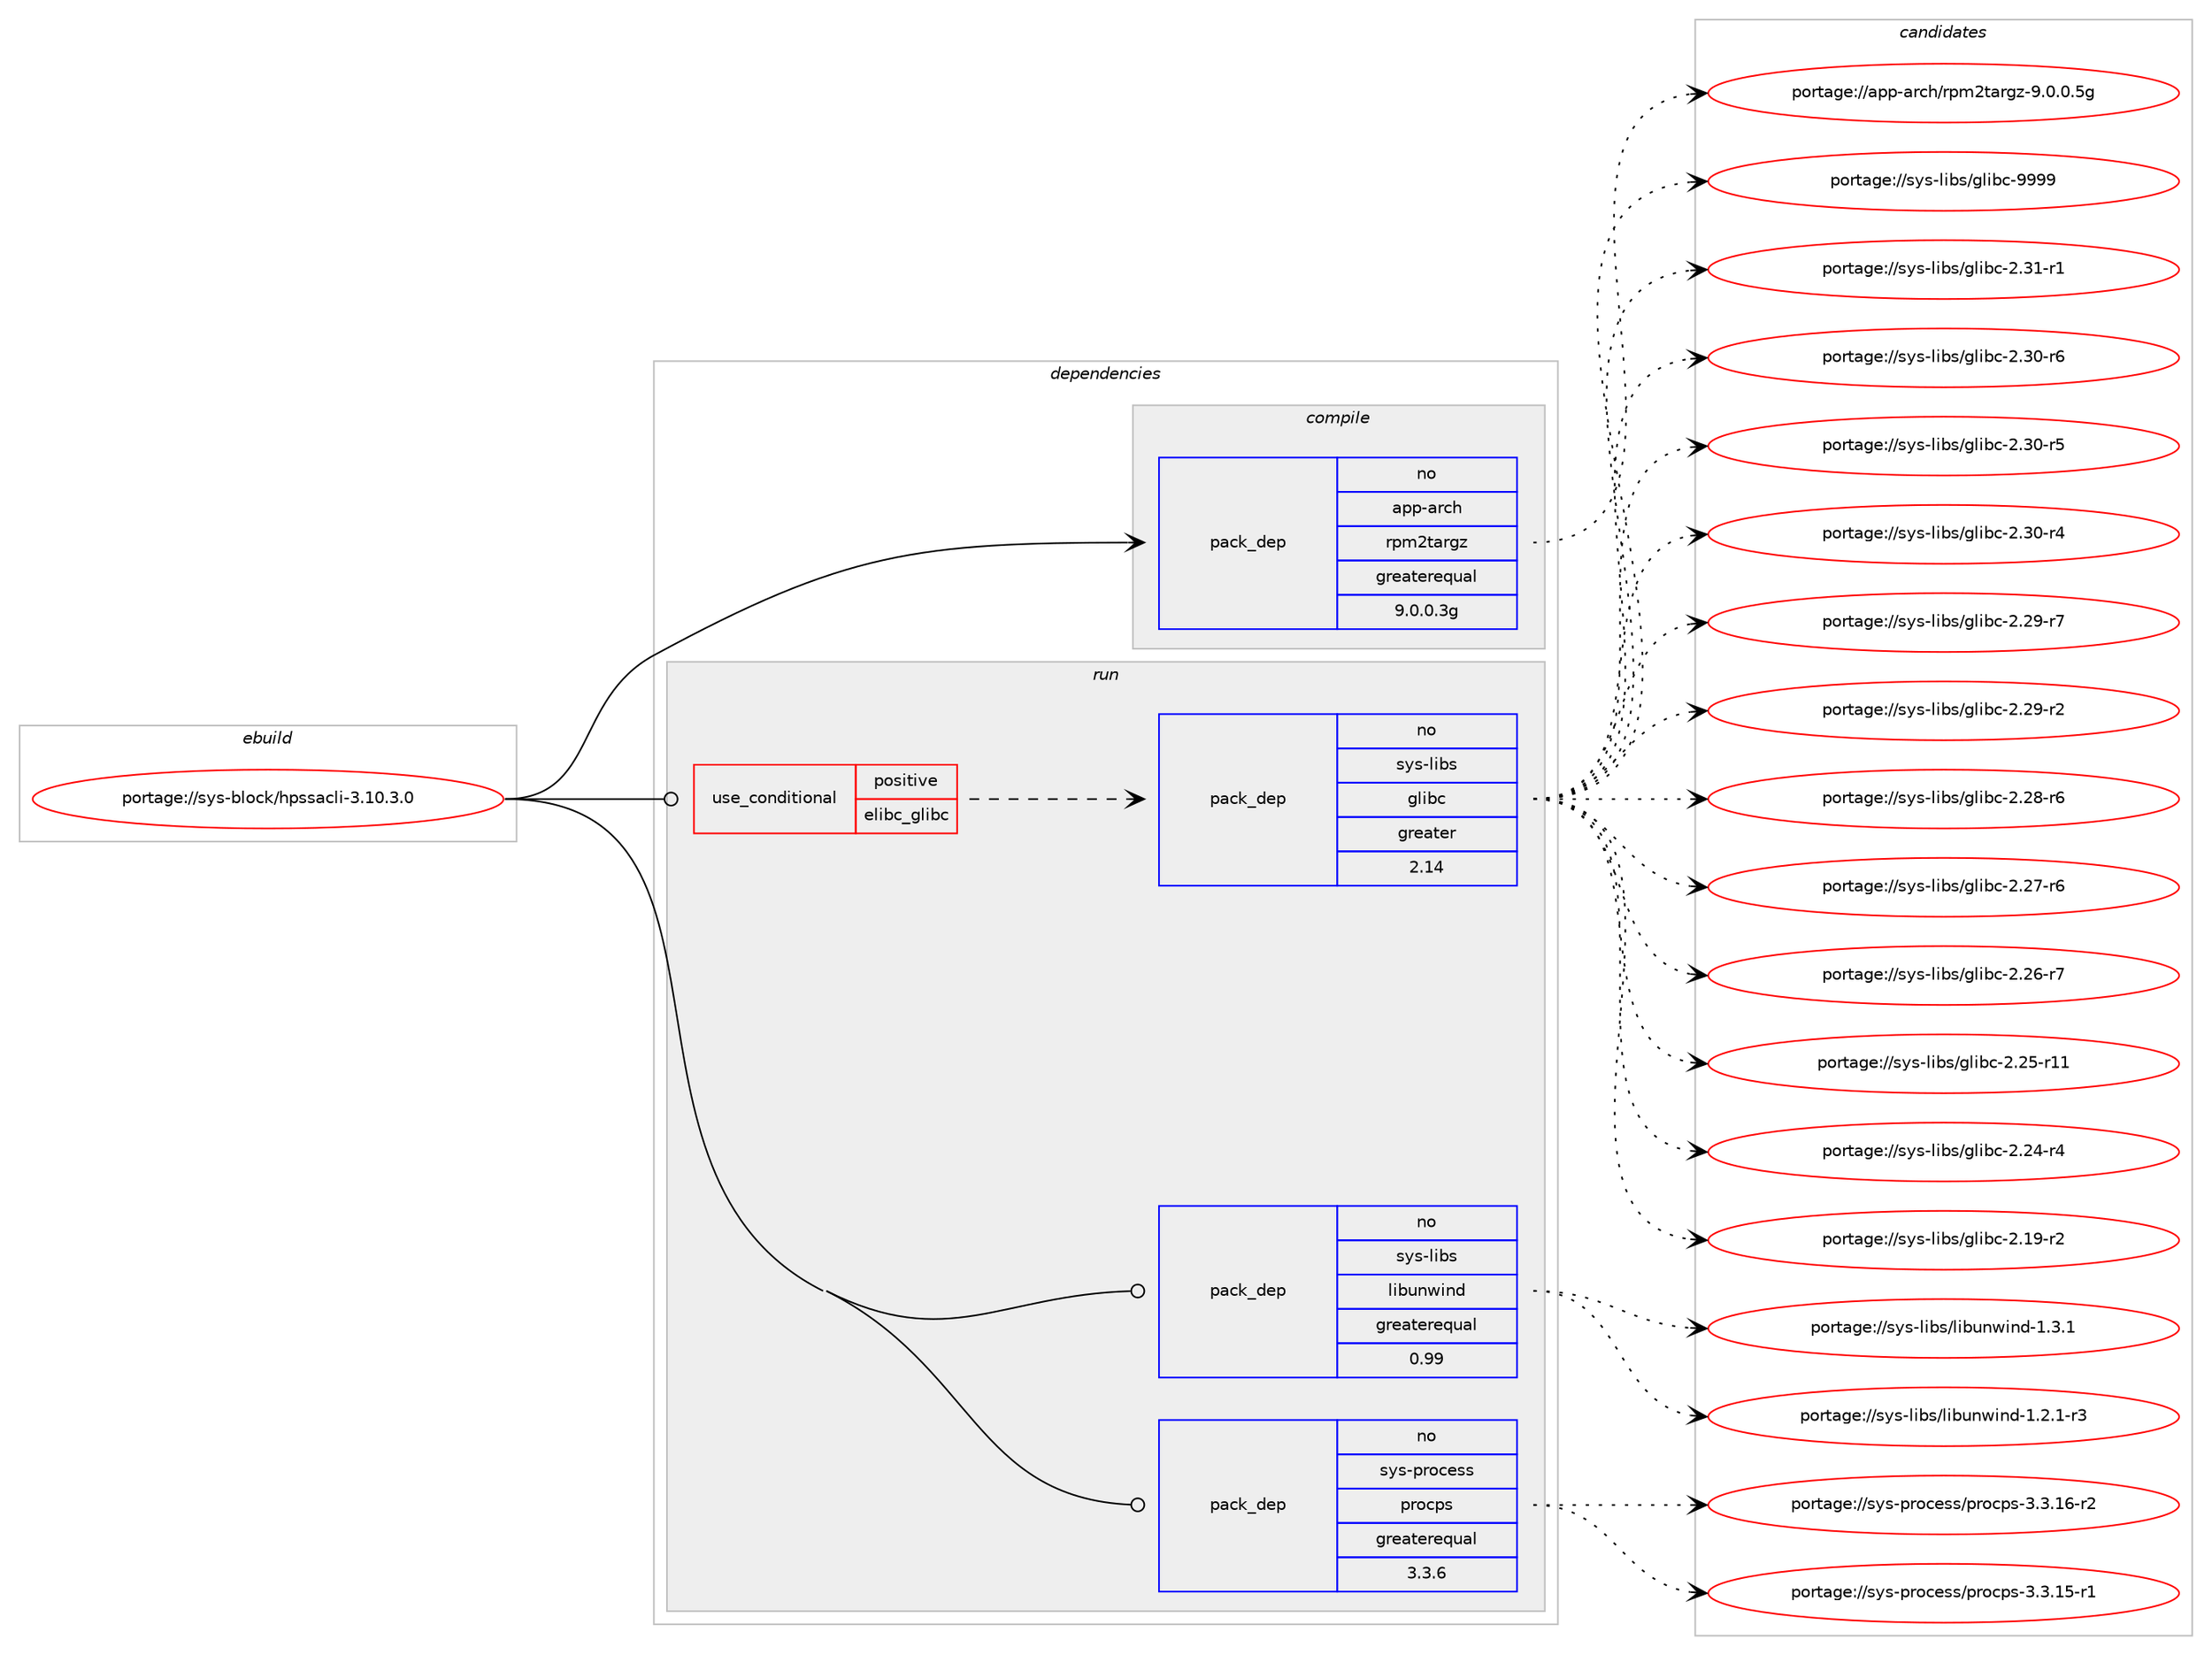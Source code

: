 digraph prolog {

# *************
# Graph options
# *************

newrank=true;
concentrate=true;
compound=true;
graph [rankdir=LR,fontname=Helvetica,fontsize=10,ranksep=1.5];#, ranksep=2.5, nodesep=0.2];
edge  [arrowhead=vee];
node  [fontname=Helvetica,fontsize=10];

# **********
# The ebuild
# **********

subgraph cluster_leftcol {
color=gray;
rank=same;
label=<<i>ebuild</i>>;
id [label="portage://sys-block/hpssacli-3.10.3.0", color=red, width=4, href="../sys-block/hpssacli-3.10.3.0.svg"];
}

# ****************
# The dependencies
# ****************

subgraph cluster_midcol {
color=gray;
label=<<i>dependencies</i>>;
subgraph cluster_compile {
fillcolor="#eeeeee";
style=filled;
label=<<i>compile</i>>;
subgraph pack9674 {
dependency11928 [label=<<TABLE BORDER="0" CELLBORDER="1" CELLSPACING="0" CELLPADDING="4" WIDTH="220"><TR><TD ROWSPAN="6" CELLPADDING="30">pack_dep</TD></TR><TR><TD WIDTH="110">no</TD></TR><TR><TD>app-arch</TD></TR><TR><TD>rpm2targz</TD></TR><TR><TD>greaterequal</TD></TR><TR><TD>9.0.0.3g</TD></TR></TABLE>>, shape=none, color=blue];
}
id:e -> dependency11928:w [weight=20,style="solid",arrowhead="vee"];
}
subgraph cluster_compileandrun {
fillcolor="#eeeeee";
style=filled;
label=<<i>compile and run</i>>;
}
subgraph cluster_run {
fillcolor="#eeeeee";
style=filled;
label=<<i>run</i>>;
subgraph cond1952 {
dependency11929 [label=<<TABLE BORDER="0" CELLBORDER="1" CELLSPACING="0" CELLPADDING="4"><TR><TD ROWSPAN="3" CELLPADDING="10">use_conditional</TD></TR><TR><TD>positive</TD></TR><TR><TD>elibc_glibc</TD></TR></TABLE>>, shape=none, color=red];
subgraph pack9675 {
dependency11930 [label=<<TABLE BORDER="0" CELLBORDER="1" CELLSPACING="0" CELLPADDING="4" WIDTH="220"><TR><TD ROWSPAN="6" CELLPADDING="30">pack_dep</TD></TR><TR><TD WIDTH="110">no</TD></TR><TR><TD>sys-libs</TD></TR><TR><TD>glibc</TD></TR><TR><TD>greater</TD></TR><TR><TD>2.14</TD></TR></TABLE>>, shape=none, color=blue];
}
dependency11929:e -> dependency11930:w [weight=20,style="dashed",arrowhead="vee"];
}
id:e -> dependency11929:w [weight=20,style="solid",arrowhead="odot"];
subgraph pack9676 {
dependency11931 [label=<<TABLE BORDER="0" CELLBORDER="1" CELLSPACING="0" CELLPADDING="4" WIDTH="220"><TR><TD ROWSPAN="6" CELLPADDING="30">pack_dep</TD></TR><TR><TD WIDTH="110">no</TD></TR><TR><TD>sys-libs</TD></TR><TR><TD>libunwind</TD></TR><TR><TD>greaterequal</TD></TR><TR><TD>0.99</TD></TR></TABLE>>, shape=none, color=blue];
}
id:e -> dependency11931:w [weight=20,style="solid",arrowhead="odot"];
subgraph pack9677 {
dependency11932 [label=<<TABLE BORDER="0" CELLBORDER="1" CELLSPACING="0" CELLPADDING="4" WIDTH="220"><TR><TD ROWSPAN="6" CELLPADDING="30">pack_dep</TD></TR><TR><TD WIDTH="110">no</TD></TR><TR><TD>sys-process</TD></TR><TR><TD>procps</TD></TR><TR><TD>greaterequal</TD></TR><TR><TD>3.3.6</TD></TR></TABLE>>, shape=none, color=blue];
}
id:e -> dependency11932:w [weight=20,style="solid",arrowhead="odot"];
}
}

# **************
# The candidates
# **************

subgraph cluster_choices {
rank=same;
color=gray;
label=<<i>candidates</i>>;

subgraph choice9674 {
color=black;
nodesep=1;
choice971121124597114991044711411210950116971141031224557464846484653103 [label="portage://app-arch/rpm2targz-9.0.0.5g", color=red, width=4,href="../app-arch/rpm2targz-9.0.0.5g.svg"];
dependency11928:e -> choice971121124597114991044711411210950116971141031224557464846484653103:w [style=dotted,weight="100"];
}
subgraph choice9675 {
color=black;
nodesep=1;
choice11512111545108105981154710310810598994557575757 [label="portage://sys-libs/glibc-9999", color=red, width=4,href="../sys-libs/glibc-9999.svg"];
choice115121115451081059811547103108105989945504651494511449 [label="portage://sys-libs/glibc-2.31-r1", color=red, width=4,href="../sys-libs/glibc-2.31-r1.svg"];
choice115121115451081059811547103108105989945504651484511454 [label="portage://sys-libs/glibc-2.30-r6", color=red, width=4,href="../sys-libs/glibc-2.30-r6.svg"];
choice115121115451081059811547103108105989945504651484511453 [label="portage://sys-libs/glibc-2.30-r5", color=red, width=4,href="../sys-libs/glibc-2.30-r5.svg"];
choice115121115451081059811547103108105989945504651484511452 [label="portage://sys-libs/glibc-2.30-r4", color=red, width=4,href="../sys-libs/glibc-2.30-r4.svg"];
choice115121115451081059811547103108105989945504650574511455 [label="portage://sys-libs/glibc-2.29-r7", color=red, width=4,href="../sys-libs/glibc-2.29-r7.svg"];
choice115121115451081059811547103108105989945504650574511450 [label="portage://sys-libs/glibc-2.29-r2", color=red, width=4,href="../sys-libs/glibc-2.29-r2.svg"];
choice115121115451081059811547103108105989945504650564511454 [label="portage://sys-libs/glibc-2.28-r6", color=red, width=4,href="../sys-libs/glibc-2.28-r6.svg"];
choice115121115451081059811547103108105989945504650554511454 [label="portage://sys-libs/glibc-2.27-r6", color=red, width=4,href="../sys-libs/glibc-2.27-r6.svg"];
choice115121115451081059811547103108105989945504650544511455 [label="portage://sys-libs/glibc-2.26-r7", color=red, width=4,href="../sys-libs/glibc-2.26-r7.svg"];
choice11512111545108105981154710310810598994550465053451144949 [label="portage://sys-libs/glibc-2.25-r11", color=red, width=4,href="../sys-libs/glibc-2.25-r11.svg"];
choice115121115451081059811547103108105989945504650524511452 [label="portage://sys-libs/glibc-2.24-r4", color=red, width=4,href="../sys-libs/glibc-2.24-r4.svg"];
choice115121115451081059811547103108105989945504649574511450 [label="portage://sys-libs/glibc-2.19-r2", color=red, width=4,href="../sys-libs/glibc-2.19-r2.svg"];
dependency11930:e -> choice11512111545108105981154710310810598994557575757:w [style=dotted,weight="100"];
dependency11930:e -> choice115121115451081059811547103108105989945504651494511449:w [style=dotted,weight="100"];
dependency11930:e -> choice115121115451081059811547103108105989945504651484511454:w [style=dotted,weight="100"];
dependency11930:e -> choice115121115451081059811547103108105989945504651484511453:w [style=dotted,weight="100"];
dependency11930:e -> choice115121115451081059811547103108105989945504651484511452:w [style=dotted,weight="100"];
dependency11930:e -> choice115121115451081059811547103108105989945504650574511455:w [style=dotted,weight="100"];
dependency11930:e -> choice115121115451081059811547103108105989945504650574511450:w [style=dotted,weight="100"];
dependency11930:e -> choice115121115451081059811547103108105989945504650564511454:w [style=dotted,weight="100"];
dependency11930:e -> choice115121115451081059811547103108105989945504650554511454:w [style=dotted,weight="100"];
dependency11930:e -> choice115121115451081059811547103108105989945504650544511455:w [style=dotted,weight="100"];
dependency11930:e -> choice11512111545108105981154710310810598994550465053451144949:w [style=dotted,weight="100"];
dependency11930:e -> choice115121115451081059811547103108105989945504650524511452:w [style=dotted,weight="100"];
dependency11930:e -> choice115121115451081059811547103108105989945504649574511450:w [style=dotted,weight="100"];
}
subgraph choice9676 {
color=black;
nodesep=1;
choice11512111545108105981154710810598117110119105110100454946514649 [label="portage://sys-libs/libunwind-1.3.1", color=red, width=4,href="../sys-libs/libunwind-1.3.1.svg"];
choice115121115451081059811547108105981171101191051101004549465046494511451 [label="portage://sys-libs/libunwind-1.2.1-r3", color=red, width=4,href="../sys-libs/libunwind-1.2.1-r3.svg"];
dependency11931:e -> choice11512111545108105981154710810598117110119105110100454946514649:w [style=dotted,weight="100"];
dependency11931:e -> choice115121115451081059811547108105981171101191051101004549465046494511451:w [style=dotted,weight="100"];
}
subgraph choice9677 {
color=black;
nodesep=1;
choice11512111545112114111991011151154711211411199112115455146514649544511450 [label="portage://sys-process/procps-3.3.16-r2", color=red, width=4,href="../sys-process/procps-3.3.16-r2.svg"];
choice11512111545112114111991011151154711211411199112115455146514649534511449 [label="portage://sys-process/procps-3.3.15-r1", color=red, width=4,href="../sys-process/procps-3.3.15-r1.svg"];
dependency11932:e -> choice11512111545112114111991011151154711211411199112115455146514649544511450:w [style=dotted,weight="100"];
dependency11932:e -> choice11512111545112114111991011151154711211411199112115455146514649534511449:w [style=dotted,weight="100"];
}
}

}
